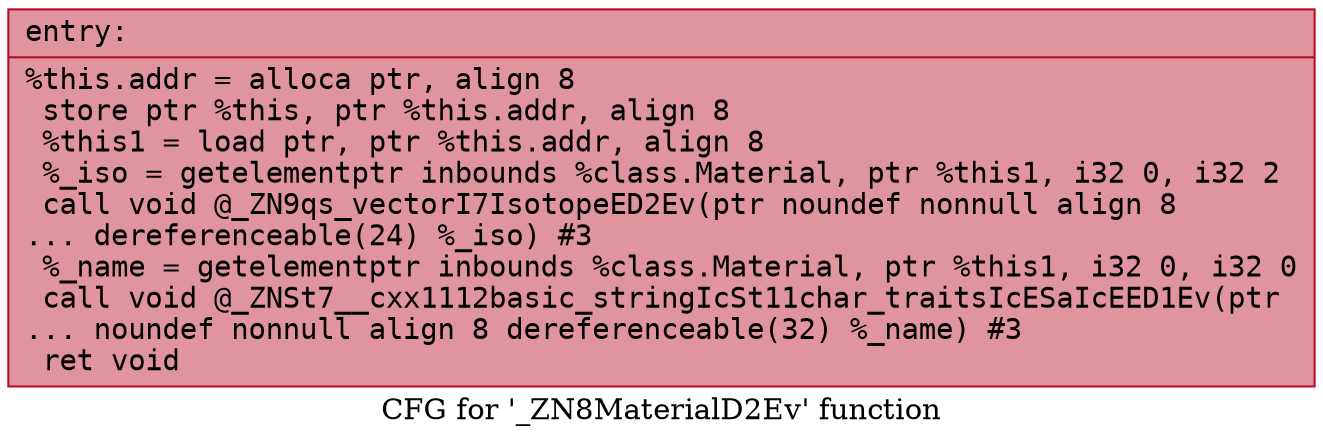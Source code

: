 digraph "CFG for '_ZN8MaterialD2Ev' function" {
	label="CFG for '_ZN8MaterialD2Ev' function";

	Node0x564271a719c0 [shape=record,color="#b70d28ff", style=filled, fillcolor="#b70d2870" fontname="Courier",label="{entry:\l|  %this.addr = alloca ptr, align 8\l  store ptr %this, ptr %this.addr, align 8\l  %this1 = load ptr, ptr %this.addr, align 8\l  %_iso = getelementptr inbounds %class.Material, ptr %this1, i32 0, i32 2\l  call void @_ZN9qs_vectorI7IsotopeED2Ev(ptr noundef nonnull align 8\l... dereferenceable(24) %_iso) #3\l  %_name = getelementptr inbounds %class.Material, ptr %this1, i32 0, i32 0\l  call void @_ZNSt7__cxx1112basic_stringIcSt11char_traitsIcESaIcEED1Ev(ptr\l... noundef nonnull align 8 dereferenceable(32) %_name) #3\l  ret void\l}"];
}
